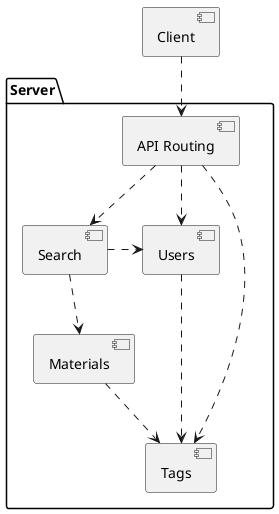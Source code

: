 @startuml


component Client

package Server {
    [API Routing] as API
    [Search]

    [Materials]
    [Users]
    [Tags]
}


Client ..> API
API ..> Search
API ..> Tags
API ..> Users

Search ..> Materials
Search .right.> Users

Materials ..> Tags
Users ..> Tags

@enduml
